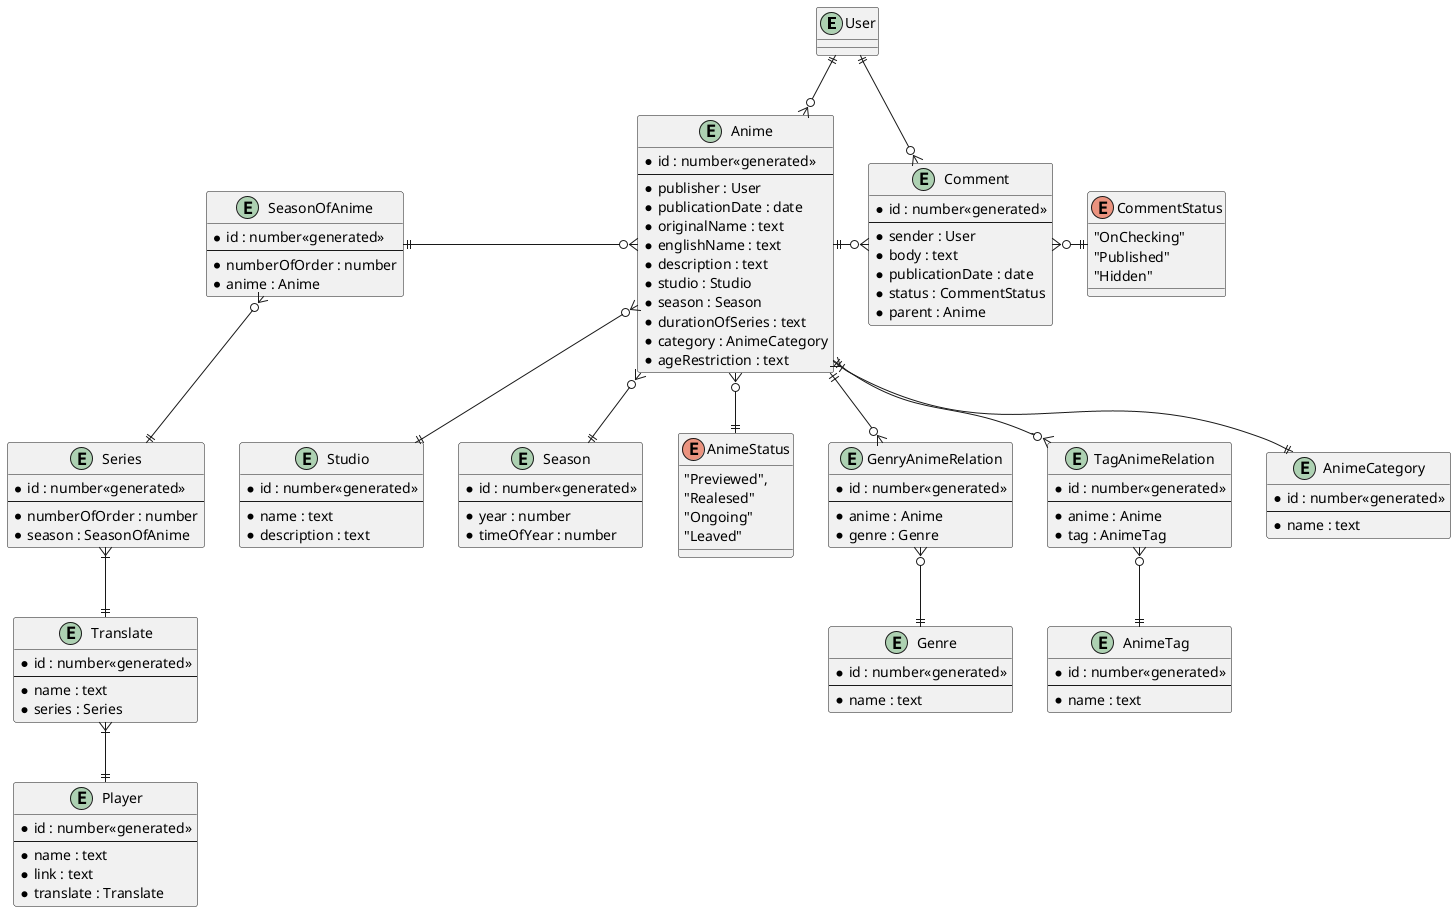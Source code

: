 @startuml entity

entity User {

}

entity AnimeCategory {
    *id : number<<generated>>
    --
    *name : text
}

entity AnimeTag {
    *id : number<<generated>>
    --
    *name : text
}

entity Genre {
    *id : number<<generated>>
    --
    *name : text
}

entity Studio {
    *id : number<<generated>>
    --
    *name : text
    *description : text
}

entity Season {
    *id : number<<generated>>
    --
    *year : number
    *timeOfYear : number
}

enum AnimeStatus {
    "Previewed",
    "Realesed"
    "Ongoing"
    "Leaved"
}

entity Anime {
    *id : number<<generated>>
    --
    *publisher : User
    *publicationDate : date
    *originalName : text
    *englishName : text   
    *description : text
    *studio : Studio
    *season : Season
    ' tags
    *durationOfSeries : text
    *category : AnimeCategory
    *ageRestriction : text
}

entity GenryAnimeRelation {
    *id : number<<generated>>
    --
    *anime : Anime
    *genre : Genre
}

entity TagAnimeRelation {
    *id : number<<generated>>
    --
    *anime : Anime
    *tag : AnimeTag
}

entity SeasonOfAnime {
    *id : number<<generated>>
    --
    *numberOfOrder : number
    *anime : Anime
}

entity Series {
    *id : number<<generated>>
    --
    *numberOfOrder : number
    *season : SeasonOfAnime
}

entity Translate {
    *id : number<<generated>>
    --
    *name : text
    *series : Series
}

entity Player {
    *id : number<<generated>>
    --
    *name : text
    *link : text
    *translate : Translate
}

enum CommentStatus {
    "OnChecking"
    "Published"
    "Hidden"
}

entity Comment {
    *id : number<<generated>>
    --
    *sender : User
    *body : text
    *publicationDate : date
    *status : CommentStatus
    *parent : Anime
}

Anime }o-up-|| User

Anime }|--|| AnimeCategory
Anime }o--|| Studio
Anime }o--|| Season
Anime }o--|| AnimeStatus

TagAnimeRelation }o-up-|| Anime
TagAnimeRelation }o-down-|| AnimeTag 

GenryAnimeRelation }o-up-|| Anime
GenryAnimeRelation }o-down-|| Genre

Anime }o-left-|| SeasonOfAnime
SeasonOfAnime }o-down-|| Series
Series }|-down-|| Translate
Translate }|-down-|| Player

Comment }o-left-|| Anime
Comment }o-up-|| User
Comment }o-right-|| CommentStatus

@enduml